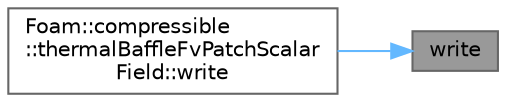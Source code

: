 digraph "write"
{
 // LATEX_PDF_SIZE
  bgcolor="transparent";
  edge [fontname=Helvetica,fontsize=10,labelfontname=Helvetica,labelfontsize=10];
  node [fontname=Helvetica,fontsize=10,shape=box,height=0.2,width=0.4];
  rankdir="RL";
  Node1 [id="Node000001",label="write",height=0.2,width=0.4,color="gray40", fillcolor="grey60", style="filled", fontcolor="black",tooltip=" "];
  Node1 -> Node2 [id="edge1_Node000001_Node000002",dir="back",color="steelblue1",style="solid",tooltip=" "];
  Node2 [id="Node000002",label="Foam::compressible\l::thermalBaffleFvPatchScalar\lField::write",height=0.2,width=0.4,color="grey40", fillcolor="white", style="filled",URL="$classFoam_1_1compressible_1_1thermalBaffleFvPatchScalarField.html#a293fdfec8bdfbd5c3913ab4c9f3454ff",tooltip=" "];
}

